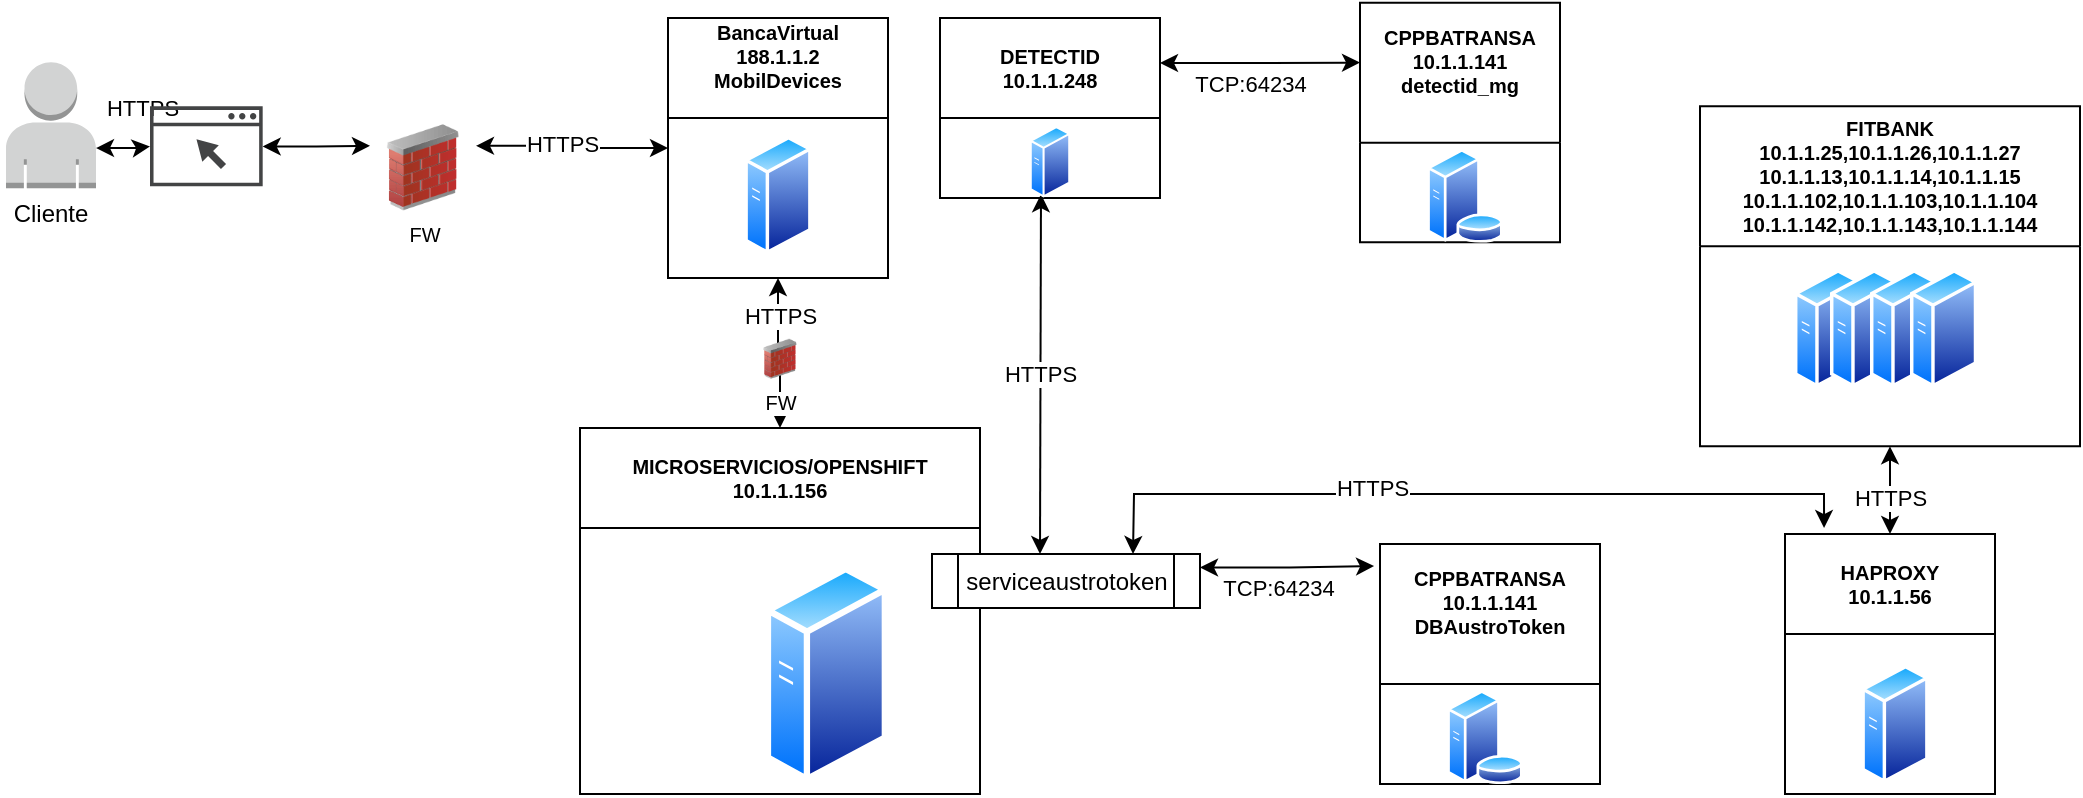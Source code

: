 <mxfile version="21.2.1" type="github">
  <diagram name="Page-1" id="xk-CDliX0W9DwiVPzAdf">
    <mxGraphModel dx="924" dy="347" grid="1" gridSize="10" guides="1" tooltips="1" connect="1" arrows="1" fold="1" page="1" pageScale="1" pageWidth="850" pageHeight="1100" math="0" shadow="0">
      <root>
        <mxCell id="0" />
        <mxCell id="1" parent="0" />
        <mxCell id="8pju_qnQEa6VrLn-cQm_-1" style="edgeStyle=orthogonalEdgeStyle;rounded=0;orthogonalLoop=1;jettySize=auto;html=1;exitX=1;exitY=0.25;exitDx=0;exitDy=0;startArrow=classic;startFill=1;entryX=0;entryY=0.5;entryDx=0;entryDy=0;" edge="1" parent="1" source="8pju_qnQEa6VrLn-cQm_-4" target="8pju_qnQEa6VrLn-cQm_-15">
          <mxGeometry relative="1" as="geometry">
            <mxPoint x="511" y="185" as="targetPoint" />
          </mxGeometry>
        </mxCell>
        <mxCell id="8pju_qnQEa6VrLn-cQm_-2" value="HTTPS" style="edgeLabel;html=1;align=center;verticalAlign=middle;resizable=0;points=[];" vertex="1" connectable="0" parent="8pju_qnQEa6VrLn-cQm_-1">
          <mxGeometry x="-0.12" y="1" relative="1" as="geometry">
            <mxPoint as="offset" />
          </mxGeometry>
        </mxCell>
        <mxCell id="8pju_qnQEa6VrLn-cQm_-3" value="HTTPS" style="edgeLabel;html=1;align=center;verticalAlign=middle;resizable=0;points=[];" vertex="1" connectable="0" parent="8pju_qnQEa6VrLn-cQm_-1">
          <mxGeometry x="-0.12" y="1" relative="1" as="geometry">
            <mxPoint x="-210" y="-18" as="offset" />
          </mxGeometry>
        </mxCell>
        <mxCell id="8pju_qnQEa6VrLn-cQm_-4" value="FW" style="image;html=1;image=img/lib/clip_art/networking/Firewall_02_128x128.png;fontSize=10;" vertex="1" parent="1">
          <mxGeometry x="195" y="95.17" width="53" height="43" as="geometry" />
        </mxCell>
        <mxCell id="8pju_qnQEa6VrLn-cQm_-5" value="MICROSERVICIOS/OPENSHIFT&#xa;10.1.1.156" style="swimlane;startSize=50;fontSize=10;" vertex="1" parent="1">
          <mxGeometry x="300" y="247" width="200" height="183" as="geometry">
            <mxRectangle x="310" y="150" width="130" height="23" as="alternateBounds" />
          </mxGeometry>
        </mxCell>
        <mxCell id="8pju_qnQEa6VrLn-cQm_-6" value="" style="aspect=fixed;perimeter=ellipsePerimeter;html=1;align=center;shadow=0;dashed=0;spacingTop=3;image;image=img/lib/active_directory/generic_server.svg;fontSize=10;" vertex="1" parent="8pju_qnQEa6VrLn-cQm_-5">
          <mxGeometry x="92.4" y="68" width="61.6" height="110" as="geometry" />
        </mxCell>
        <mxCell id="8pju_qnQEa6VrLn-cQm_-7" style="edgeStyle=orthogonalEdgeStyle;rounded=0;orthogonalLoop=1;jettySize=auto;html=1;exitX=1;exitY=0.68;exitDx=0;exitDy=0;exitPerimeter=0;startArrow=classic;startFill=1;" edge="1" parent="1" source="8pju_qnQEa6VrLn-cQm_-11" target="8pju_qnQEa6VrLn-cQm_-9">
          <mxGeometry relative="1" as="geometry" />
        </mxCell>
        <mxCell id="8pju_qnQEa6VrLn-cQm_-8" style="edgeStyle=orthogonalEdgeStyle;rounded=0;orthogonalLoop=1;jettySize=auto;html=1;entryX=0;entryY=0.25;entryDx=0;entryDy=0;startArrow=classic;startFill=1;" edge="1" parent="1" source="8pju_qnQEa6VrLn-cQm_-9" target="8pju_qnQEa6VrLn-cQm_-4">
          <mxGeometry relative="1" as="geometry" />
        </mxCell>
        <mxCell id="8pju_qnQEa6VrLn-cQm_-9" value="" style="sketch=0;pointerEvents=1;shadow=0;dashed=0;html=1;strokeColor=none;fillColor=#434445;aspect=fixed;labelPosition=center;verticalLabelPosition=bottom;verticalAlign=top;align=center;outlineConnect=0;shape=mxgraph.vvd.web_browser;" vertex="1" parent="1">
          <mxGeometry x="85" y="86.17" width="56.34" height="40" as="geometry" />
        </mxCell>
        <mxCell id="8pju_qnQEa6VrLn-cQm_-10" value="" style="group" vertex="1" connectable="0" parent="1">
          <mxGeometry x="10" y="64.17" width="50" height="86" as="geometry" />
        </mxCell>
        <mxCell id="8pju_qnQEa6VrLn-cQm_-11" value="" style="outlineConnect=0;dashed=0;verticalLabelPosition=bottom;verticalAlign=top;align=center;html=1;shape=mxgraph.aws3.user;fillColor=#D2D3D3;gradientColor=none;" vertex="1" parent="8pju_qnQEa6VrLn-cQm_-10">
          <mxGeometry x="3" width="45" height="63" as="geometry" />
        </mxCell>
        <mxCell id="8pju_qnQEa6VrLn-cQm_-12" value="Cliente" style="text;html=1;align=center;verticalAlign=middle;resizable=0;points=[];autosize=1;strokeColor=none;fillColor=none;" vertex="1" parent="8pju_qnQEa6VrLn-cQm_-10">
          <mxGeometry y="66" width="50" height="20" as="geometry" />
        </mxCell>
        <mxCell id="8pju_qnQEa6VrLn-cQm_-13" style="edgeStyle=orthogonalEdgeStyle;rounded=0;orthogonalLoop=1;jettySize=auto;html=1;exitX=0.5;exitY=1;exitDx=0;exitDy=0;entryX=0.5;entryY=0;entryDx=0;entryDy=0;startArrow=classic;startFill=1;" edge="1" parent="1" source="8pju_qnQEa6VrLn-cQm_-15" target="8pju_qnQEa6VrLn-cQm_-5">
          <mxGeometry relative="1" as="geometry" />
        </mxCell>
        <mxCell id="8pju_qnQEa6VrLn-cQm_-14" value="HTTPS" style="edgeLabel;html=1;align=center;verticalAlign=middle;resizable=0;points=[];" vertex="1" connectable="0" parent="8pju_qnQEa6VrLn-cQm_-13">
          <mxGeometry x="0.13" y="-2" relative="1" as="geometry">
            <mxPoint x="2" y="-23" as="offset" />
          </mxGeometry>
        </mxCell>
        <mxCell id="8pju_qnQEa6VrLn-cQm_-15" value="BancaVirtual&#xa;188.1.1.2&#xa;MobilDevices&#xa;" style="swimlane;startSize=50;fontSize=10;" vertex="1" parent="1">
          <mxGeometry x="344" y="42" width="110" height="130" as="geometry">
            <mxRectangle x="310" y="150" width="130" height="23" as="alternateBounds" />
          </mxGeometry>
        </mxCell>
        <mxCell id="8pju_qnQEa6VrLn-cQm_-16" value="" style="aspect=fixed;perimeter=ellipsePerimeter;html=1;align=center;shadow=0;dashed=0;spacingTop=3;image;image=img/lib/active_directory/generic_server.svg;fontSize=10;" vertex="1" parent="8pju_qnQEa6VrLn-cQm_-15">
          <mxGeometry x="38.2" y="58.5" width="33.6" height="60" as="geometry" />
        </mxCell>
        <mxCell id="8pju_qnQEa6VrLn-cQm_-21" value="serviceaustrotoken" style="shape=process;whiteSpace=wrap;html=1;backgroundOutline=1;" vertex="1" parent="1">
          <mxGeometry x="476" y="310" width="134" height="27" as="geometry" />
        </mxCell>
        <mxCell id="8pju_qnQEa6VrLn-cQm_-22" value="FW" style="image;html=1;image=img/lib/clip_art/networking/Firewall_02_128x128.png;fontSize=10;" vertex="1" parent="1">
          <mxGeometry x="385.5" y="202.42" width="29" height="20" as="geometry" />
        </mxCell>
        <mxCell id="8pju_qnQEa6VrLn-cQm_-23" value="FITBANK&#xa;10.1.1.25,10.1.1.26,10.1.1.27&#xa;10.1.1.13,10.1.1.14,10.1.1.15&#xa;10.1.1.102,10.1.1.103,10.1.1.104&#xa;10.1.1.142,10.1.1.143,10.1.1.144" style="swimlane;startSize=70;fontSize=10;" vertex="1" parent="1">
          <mxGeometry x="860" y="86.17" width="190" height="170" as="geometry">
            <mxRectangle x="310" y="150" width="130" height="23" as="alternateBounds" />
          </mxGeometry>
        </mxCell>
        <mxCell id="8pju_qnQEa6VrLn-cQm_-24" value="" style="aspect=fixed;perimeter=ellipsePerimeter;html=1;align=center;shadow=0;dashed=0;spacingTop=3;image;image=img/lib/active_directory/generic_server.svg;fontSize=10;" vertex="1" parent="8pju_qnQEa6VrLn-cQm_-23">
          <mxGeometry x="47" y="81" width="33.6" height="60" as="geometry" />
        </mxCell>
        <mxCell id="8pju_qnQEa6VrLn-cQm_-25" value="" style="aspect=fixed;perimeter=ellipsePerimeter;html=1;align=center;shadow=0;dashed=0;spacingTop=3;image;image=img/lib/active_directory/generic_server.svg;fontSize=10;" vertex="1" parent="8pju_qnQEa6VrLn-cQm_-23">
          <mxGeometry x="65" y="81" width="33.6" height="60" as="geometry" />
        </mxCell>
        <mxCell id="8pju_qnQEa6VrLn-cQm_-26" value="" style="aspect=fixed;perimeter=ellipsePerimeter;html=1;align=center;shadow=0;dashed=0;spacingTop=3;image;image=img/lib/active_directory/generic_server.svg;fontSize=10;" vertex="1" parent="8pju_qnQEa6VrLn-cQm_-23">
          <mxGeometry x="85" y="81" width="33.6" height="60" as="geometry" />
        </mxCell>
        <mxCell id="8pju_qnQEa6VrLn-cQm_-27" value="" style="aspect=fixed;perimeter=ellipsePerimeter;html=1;align=center;shadow=0;dashed=0;spacingTop=3;image;image=img/lib/active_directory/generic_server.svg;fontSize=10;" vertex="1" parent="8pju_qnQEa6VrLn-cQm_-23">
          <mxGeometry x="105" y="81" width="33.6" height="60" as="geometry" />
        </mxCell>
        <mxCell id="8pju_qnQEa6VrLn-cQm_-28" style="edgeStyle=orthogonalEdgeStyle;rounded=0;orthogonalLoop=1;jettySize=auto;html=1;entryX=0.5;entryY=1;entryDx=0;entryDy=0;startArrow=classic;startFill=1;" edge="1" parent="1" source="8pju_qnQEa6VrLn-cQm_-30" target="8pju_qnQEa6VrLn-cQm_-23">
          <mxGeometry relative="1" as="geometry">
            <mxPoint x="942.5" y="170" as="targetPoint" />
          </mxGeometry>
        </mxCell>
        <mxCell id="8pju_qnQEa6VrLn-cQm_-29" value="HTTPS" style="edgeLabel;html=1;align=center;verticalAlign=middle;resizable=0;points=[];" vertex="1" connectable="0" parent="8pju_qnQEa6VrLn-cQm_-28">
          <mxGeometry x="-0.181" y="1" relative="1" as="geometry">
            <mxPoint x="1" as="offset" />
          </mxGeometry>
        </mxCell>
        <mxCell id="8pju_qnQEa6VrLn-cQm_-30" value="HAPROXY&#xa;10.1.1.56" style="swimlane;startSize=50;fontSize=10;" vertex="1" parent="1">
          <mxGeometry x="902.5" y="300" width="105" height="130" as="geometry">
            <mxRectangle x="310" y="150" width="130" height="23" as="alternateBounds" />
          </mxGeometry>
        </mxCell>
        <mxCell id="8pju_qnQEa6VrLn-cQm_-31" value="" style="aspect=fixed;perimeter=ellipsePerimeter;html=1;align=center;shadow=0;dashed=0;spacingTop=3;image;image=img/lib/active_directory/generic_server.svg;fontSize=10;" vertex="1" parent="8pju_qnQEa6VrLn-cQm_-30">
          <mxGeometry x="38.2" y="65" width="33.6" height="60" as="geometry" />
        </mxCell>
        <mxCell id="8pju_qnQEa6VrLn-cQm_-32" style="edgeStyle=orthogonalEdgeStyle;rounded=0;orthogonalLoop=1;jettySize=auto;html=1;exitX=1;exitY=0.25;exitDx=0;exitDy=0;entryX=-0.027;entryY=0.092;entryDx=0;entryDy=0;startArrow=classic;startFill=1;entryPerimeter=0;" edge="1" parent="1" source="8pju_qnQEa6VrLn-cQm_-21" target="8pju_qnQEa6VrLn-cQm_-34">
          <mxGeometry relative="1" as="geometry">
            <mxPoint x="660" y="550" as="sourcePoint" />
          </mxGeometry>
        </mxCell>
        <mxCell id="8pju_qnQEa6VrLn-cQm_-33" value="TCP:64234" style="edgeLabel;html=1;align=center;verticalAlign=middle;resizable=0;points=[];" vertex="1" connectable="0" parent="8pju_qnQEa6VrLn-cQm_-32">
          <mxGeometry x="-0.041" relative="1" as="geometry">
            <mxPoint x="-3" y="10" as="offset" />
          </mxGeometry>
        </mxCell>
        <mxCell id="8pju_qnQEa6VrLn-cQm_-34" value="CPPBATRANSA&#xa;10.1.1.141&#xa;DBAustroToken&#xa;" style="swimlane;startSize=70;fontSize=10;" vertex="1" parent="1">
          <mxGeometry x="700" y="305" width="110" height="120" as="geometry">
            <mxRectangle x="310" y="150" width="130" height="23" as="alternateBounds" />
          </mxGeometry>
        </mxCell>
        <mxCell id="8pju_qnQEa6VrLn-cQm_-35" value="" style="aspect=fixed;perimeter=ellipsePerimeter;html=1;align=center;shadow=0;dashed=0;spacingTop=3;image;image=img/lib/active_directory/database_server.svg;" vertex="1" parent="8pju_qnQEa6VrLn-cQm_-34">
          <mxGeometry x="33.2" y="73" width="38.54" height="47" as="geometry" />
        </mxCell>
        <mxCell id="8pju_qnQEa6VrLn-cQm_-38" style="rounded=0;orthogonalLoop=1;jettySize=auto;html=1;startArrow=classic;startFill=1;exitX=0.75;exitY=0;exitDx=0;exitDy=0;entryX=0.186;entryY=-0.023;entryDx=0;entryDy=0;entryPerimeter=0;" edge="1" parent="1" source="8pju_qnQEa6VrLn-cQm_-21" target="8pju_qnQEa6VrLn-cQm_-30">
          <mxGeometry relative="1" as="geometry">
            <mxPoint x="620" y="390" as="sourcePoint" />
            <mxPoint x="913" y="362" as="targetPoint" />
            <Array as="points">
              <mxPoint x="577" y="280" />
              <mxPoint x="922" y="280" />
            </Array>
          </mxGeometry>
        </mxCell>
        <mxCell id="8pju_qnQEa6VrLn-cQm_-39" value="HTTPS" style="edgeLabel;html=1;align=center;verticalAlign=middle;resizable=0;points=[];" vertex="1" connectable="0" parent="8pju_qnQEa6VrLn-cQm_-38">
          <mxGeometry x="-0.299" y="3" relative="1" as="geometry">
            <mxPoint x="11" as="offset" />
          </mxGeometry>
        </mxCell>
        <mxCell id="8pju_qnQEa6VrLn-cQm_-42" value="HTTPS" style="edgeStyle=orthogonalEdgeStyle;rounded=0;orthogonalLoop=1;jettySize=auto;html=1;startArrow=classic;startFill=1;entryX=0.5;entryY=0;entryDx=0;entryDy=0;exitX=0.25;exitY=1;exitDx=0;exitDy=0;" edge="1" parent="1" source="8pju_qnQEa6VrLn-cQm_-44">
          <mxGeometry relative="1" as="geometry">
            <mxPoint x="530" y="310" as="targetPoint" />
            <mxPoint x="530" y="180" as="sourcePoint" />
          </mxGeometry>
        </mxCell>
        <mxCell id="8pju_qnQEa6VrLn-cQm_-43" value="DETECTID&#xa;10.1.1.248" style="swimlane;startSize=50;fontSize=10;" vertex="1" parent="1">
          <mxGeometry x="480" y="42.0" width="110" height="90" as="geometry">
            <mxRectangle x="310" y="150" width="130" height="23" as="alternateBounds" />
          </mxGeometry>
        </mxCell>
        <mxCell id="8pju_qnQEa6VrLn-cQm_-44" value="" style="aspect=fixed;perimeter=ellipsePerimeter;html=1;align=center;shadow=0;dashed=0;spacingTop=3;image;image=img/lib/active_directory/generic_server.svg;fontSize=10;" vertex="1" parent="8pju_qnQEa6VrLn-cQm_-43">
          <mxGeometry x="44.85" y="53.75" width="20.3" height="36.25" as="geometry" />
        </mxCell>
        <mxCell id="8pju_qnQEa6VrLn-cQm_-45" style="edgeStyle=orthogonalEdgeStyle;rounded=0;orthogonalLoop=1;jettySize=auto;html=1;exitX=1;exitY=0.25;exitDx=0;exitDy=0;entryX=0;entryY=0.25;entryDx=0;entryDy=0;startArrow=classic;startFill=1;" edge="1" parent="1" target="8pju_qnQEa6VrLn-cQm_-47" source="8pju_qnQEa6VrLn-cQm_-43">
          <mxGeometry relative="1" as="geometry">
            <mxPoint x="590" y="54" as="sourcePoint" />
          </mxGeometry>
        </mxCell>
        <mxCell id="8pju_qnQEa6VrLn-cQm_-46" value="TCP:64234" style="edgeLabel;html=1;align=center;verticalAlign=middle;resizable=0;points=[];" vertex="1" connectable="0" parent="8pju_qnQEa6VrLn-cQm_-45">
          <mxGeometry x="-0.041" relative="1" as="geometry">
            <mxPoint x="-3" y="10" as="offset" />
          </mxGeometry>
        </mxCell>
        <mxCell id="8pju_qnQEa6VrLn-cQm_-47" value="CPPBATRANSA&#xa;10.1.1.141&#xa;detectid_mg&#xa;" style="swimlane;startSize=70;fontSize=10;" vertex="1" parent="1">
          <mxGeometry x="690" y="34.34" width="100" height="119.83" as="geometry">
            <mxRectangle x="310" y="150" width="130" height="23" as="alternateBounds" />
          </mxGeometry>
        </mxCell>
        <mxCell id="8pju_qnQEa6VrLn-cQm_-48" value="" style="aspect=fixed;perimeter=ellipsePerimeter;html=1;align=center;shadow=0;dashed=0;spacingTop=3;image;image=img/lib/active_directory/database_server.svg;" vertex="1" parent="8pju_qnQEa6VrLn-cQm_-47">
          <mxGeometry x="33.2" y="73" width="38.54" height="47" as="geometry" />
        </mxCell>
      </root>
    </mxGraphModel>
  </diagram>
</mxfile>
